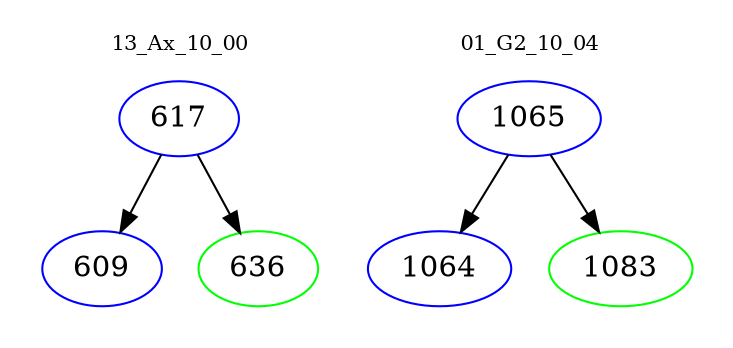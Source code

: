 digraph{
subgraph cluster_0 {
color = white
label = "13_Ax_10_00";
fontsize=10;
T0_617 [label="617", color="blue"]
T0_617 -> T0_609 [color="black"]
T0_609 [label="609", color="blue"]
T0_617 -> T0_636 [color="black"]
T0_636 [label="636", color="green"]
}
subgraph cluster_1 {
color = white
label = "01_G2_10_04";
fontsize=10;
T1_1065 [label="1065", color="blue"]
T1_1065 -> T1_1064 [color="black"]
T1_1064 [label="1064", color="blue"]
T1_1065 -> T1_1083 [color="black"]
T1_1083 [label="1083", color="green"]
}
}
